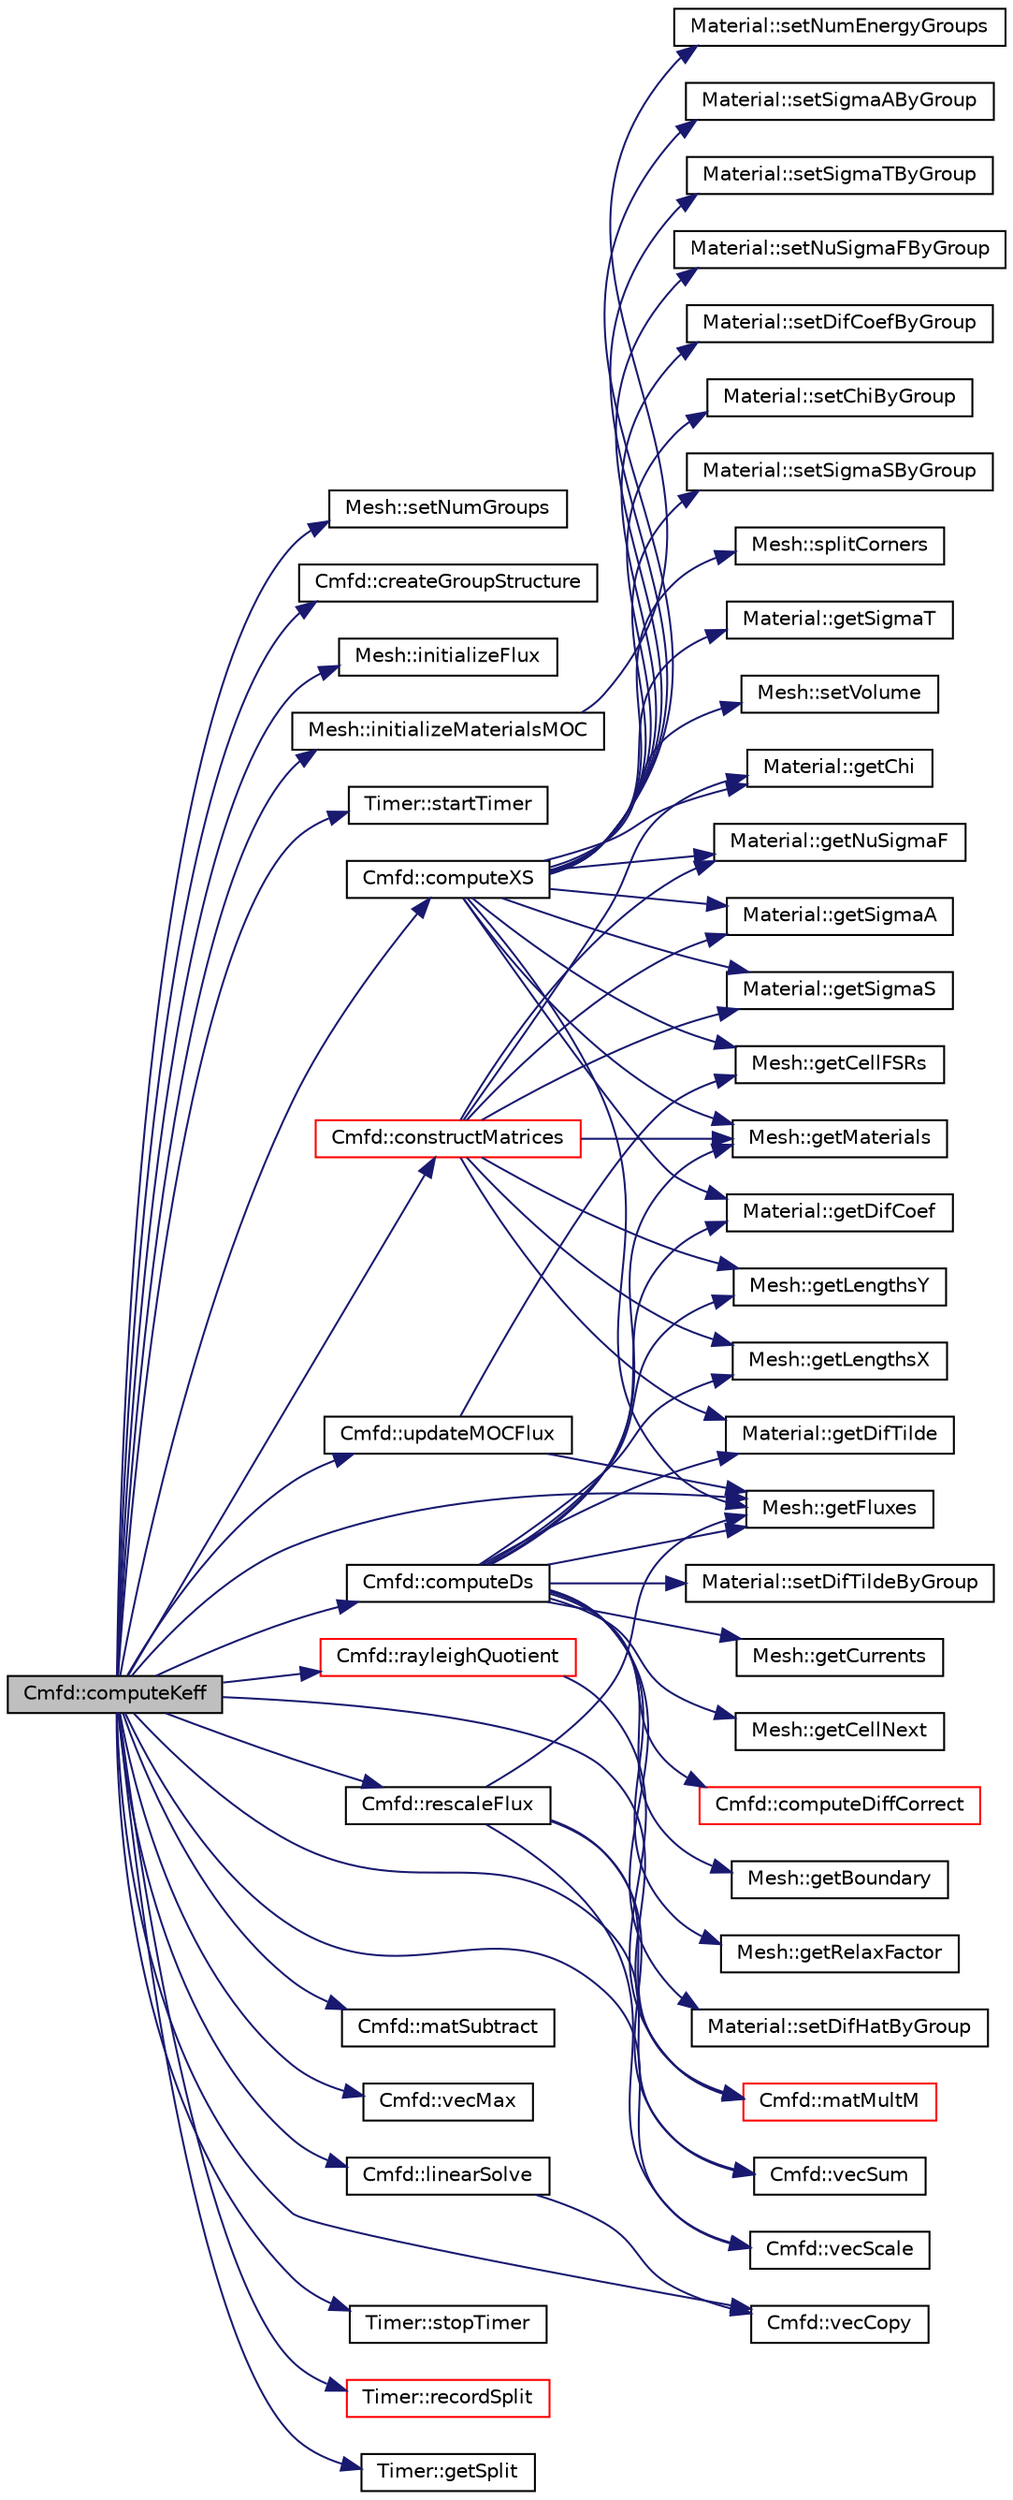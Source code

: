 digraph "Cmfd::computeKeff"
{
  edge [fontname="Helvetica",fontsize="10",labelfontname="Helvetica",labelfontsize="10"];
  node [fontname="Helvetica",fontsize="10",shape=record];
  rankdir="LR";
  Node1 [label="Cmfd::computeKeff",height=0.2,width=0.4,color="black", fillcolor="grey75", style="filled" fontcolor="black"];
  Node1 -> Node2 [color="midnightblue",fontsize="10",style="solid",fontname="Helvetica"];
  Node2 [label="Mesh::setNumGroups",height=0.2,width=0.4,color="black", fillcolor="white", style="filled",URL="$classMesh.html#a56f6fdfa5570bbd07b8691babc5ceb01",tooltip="Set the number of energy groups."];
  Node1 -> Node3 [color="midnightblue",fontsize="10",style="solid",fontname="Helvetica"];
  Node3 [label="Cmfd::createGroupStructure",height=0.2,width=0.4,color="black", fillcolor="white", style="filled",URL="$classCmfd.html#aa97d965c5a865b558cd98383ac6778eb",tooltip="Create the CMFD coarse energy group structure."];
  Node1 -> Node4 [color="midnightblue",fontsize="10",style="solid",fontname="Helvetica"];
  Node4 [label="Mesh::initializeFlux",height=0.2,width=0.4,color="black", fillcolor="white", style="filled",URL="$classMesh.html#a787f9e2f03a4d8577f0dd6ec08b539e4",tooltip="Initializes the Mesh cell PRIMAL, PRIMAL_UPDATE and ADJOINT fluxes."];
  Node1 -> Node5 [color="midnightblue",fontsize="10",style="solid",fontname="Helvetica"];
  Node5 [label="Mesh::initializeMaterialsMOC",height=0.2,width=0.4,color="black", fillcolor="white", style="filled",URL="$classMesh.html#ab37b386a4b08be476c2930338604ad7b",tooltip="Initialize the Mesh cell Materials."];
  Node5 -> Node6 [color="midnightblue",fontsize="10",style="solid",fontname="Helvetica"];
  Node6 [label="Material::setNumEnergyGroups",height=0.2,width=0.4,color="black", fillcolor="white", style="filled",URL="$classMaterial.html#a5650368fddfd9793205bf6b05f25ee60",tooltip="Set the number of energy groups for this Material."];
  Node1 -> Node7 [color="midnightblue",fontsize="10",style="solid",fontname="Helvetica"];
  Node7 [label="Timer::startTimer",height=0.2,width=0.4,color="black", fillcolor="white", style="filled",URL="$classTimer.html#aa8c887576ec3b0d68c10ebf4097c367c",tooltip="Starts the Timer."];
  Node1 -> Node8 [color="midnightblue",fontsize="10",style="solid",fontname="Helvetica"];
  Node8 [label="Mesh::getFluxes",height=0.2,width=0.4,color="black", fillcolor="white", style="filled",URL="$classMesh.html#ab77b347a84664b1c246e78f8b3bdf2c8",tooltip="Get a Mesh cell scalar flux array."];
  Node1 -> Node9 [color="midnightblue",fontsize="10",style="solid",fontname="Helvetica"];
  Node9 [label="Cmfd::computeXS",height=0.2,width=0.4,color="black", fillcolor="white", style="filled",URL="$classCmfd.html#a5b38eb0bd9a89a63071283a0c93a801c",tooltip="Create cross-sections and fluxes for each Cmfd cell by energy condensing and volume averaging cross s..."];
  Node9 -> Node10 [color="midnightblue",fontsize="10",style="solid",fontname="Helvetica"];
  Node10 [label="Mesh::splitCorners",height=0.2,width=0.4,color="black", fillcolor="white", style="filled",URL="$classMesh.html#ab9200f0675fbaf4337cab71a26673612",tooltip="Split the currents of the Mesh cell corners to the nearby surfaces."];
  Node9 -> Node11 [color="midnightblue",fontsize="10",style="solid",fontname="Helvetica"];
  Node11 [label="Mesh::getMaterials",height=0.2,width=0.4,color="black", fillcolor="white", style="filled",URL="$classMesh.html#a3722a89b752680ce9c106d21c9423a4f",tooltip="Get pointer to the FSR Materials array."];
  Node9 -> Node8 [color="midnightblue",fontsize="10",style="solid",fontname="Helvetica"];
  Node9 -> Node12 [color="midnightblue",fontsize="10",style="solid",fontname="Helvetica"];
  Node12 [label="Mesh::getCellFSRs",height=0.2,width=0.4,color="black", fillcolor="white", style="filled",URL="$classMesh.html#a4738244dc29a498d007bc486777f2dbd",tooltip="Get pointer to a std::vector of Mesh cell FSRs."];
  Node9 -> Node13 [color="midnightblue",fontsize="10",style="solid",fontname="Helvetica"];
  Node13 [label="Material::getSigmaS",height=0.2,width=0.4,color="black", fillcolor="white", style="filled",URL="$classMaterial.html#a88eb6a2d580f5d82896892d180cd7469",tooltip="Return the array of the Material&#39;s scattering cross-section matrix."];
  Node9 -> Node14 [color="midnightblue",fontsize="10",style="solid",fontname="Helvetica"];
  Node14 [label="Material::getChi",height=0.2,width=0.4,color="black", fillcolor="white", style="filled",URL="$classMaterial.html#a5d5966fb7c5718246d8d03a14c1c4564",tooltip="Return the array of the Material&#39;s chi ."];
  Node9 -> Node15 [color="midnightblue",fontsize="10",style="solid",fontname="Helvetica"];
  Node15 [label="Material::getNuSigmaF",height=0.2,width=0.4,color="black", fillcolor="white", style="filled",URL="$classMaterial.html#ab9ebe0e1526d215f8329d3eb326c5280",tooltip="Return the array of the Material&#39;s fission cross-sections multiplied by nu ."];
  Node9 -> Node16 [color="midnightblue",fontsize="10",style="solid",fontname="Helvetica"];
  Node16 [label="Material::getSigmaA",height=0.2,width=0.4,color="black", fillcolor="white", style="filled",URL="$classMaterial.html#aa9cf818091ddecc3dc23f394f8baa6e3",tooltip="Return the array of the Material&#39;s absorption cross-sections."];
  Node9 -> Node17 [color="midnightblue",fontsize="10",style="solid",fontname="Helvetica"];
  Node17 [label="Material::getSigmaT",height=0.2,width=0.4,color="black", fillcolor="white", style="filled",URL="$classMaterial.html#a0bb70f99202814861516d5d7db94321e",tooltip="Return the array of the Material&#39;s total cross-sections."];
  Node9 -> Node18 [color="midnightblue",fontsize="10",style="solid",fontname="Helvetica"];
  Node18 [label="Material::getDifCoef",height=0.2,width=0.4,color="black", fillcolor="white", style="filled",URL="$classMaterial.html#a7cfbc94cdbffcf086260c4ccdc536117",tooltip="Return the array of the Material&#39;s diffusion coefficients."];
  Node9 -> Node19 [color="midnightblue",fontsize="10",style="solid",fontname="Helvetica"];
  Node19 [label="Mesh::setVolume",height=0.2,width=0.4,color="black", fillcolor="white", style="filled",URL="$classMesh.html#afbdac88ef84f96568b8670a26ab9888d",tooltip="Set the volume of a Mesh cell."];
  Node9 -> Node20 [color="midnightblue",fontsize="10",style="solid",fontname="Helvetica"];
  Node20 [label="Material::setSigmaAByGroup",height=0.2,width=0.4,color="black", fillcolor="white", style="filled",URL="$classMaterial.html#a4bedbd3883a56bf47b903417b34676fc",tooltip="Set the Material&#39;s absorption cross-section for some energy group."];
  Node9 -> Node21 [color="midnightblue",fontsize="10",style="solid",fontname="Helvetica"];
  Node21 [label="Material::setSigmaTByGroup",height=0.2,width=0.4,color="black", fillcolor="white", style="filled",URL="$classMaterial.html#a61fd26dde452e699b2b2531b993d2cab",tooltip="Set the Material&#39;s total cross-section for some energy group."];
  Node9 -> Node22 [color="midnightblue",fontsize="10",style="solid",fontname="Helvetica"];
  Node22 [label="Material::setNuSigmaFByGroup",height=0.2,width=0.4,color="black", fillcolor="white", style="filled",URL="$classMaterial.html#a4929d58a0e80b155cd1d115edbc15819",tooltip="Set the Material&#39;s fission cross-section multiplied by  for some energy group."];
  Node9 -> Node23 [color="midnightblue",fontsize="10",style="solid",fontname="Helvetica"];
  Node23 [label="Material::setDifCoefByGroup",height=0.2,width=0.4,color="black", fillcolor="white", style="filled",URL="$classMaterial.html#a5bb0558e66fd17ec7276aa1329168afc",tooltip="Set the Material&#39;s diffusion coefficient for some energy group."];
  Node9 -> Node24 [color="midnightblue",fontsize="10",style="solid",fontname="Helvetica"];
  Node24 [label="Material::setChiByGroup",height=0.2,width=0.4,color="black", fillcolor="white", style="filled",URL="$classMaterial.html#a05006775ab7559d41479842043fd2e33",tooltip="Set the Material&#39;s chi value for some energy group."];
  Node9 -> Node25 [color="midnightblue",fontsize="10",style="solid",fontname="Helvetica"];
  Node25 [label="Material::setSigmaSByGroup",height=0.2,width=0.4,color="black", fillcolor="white", style="filled",URL="$classMaterial.html#afa089d512b06b16196cd327502862689",tooltip="Set the Material&#39;s scattering cross-section for some energy group."];
  Node1 -> Node26 [color="midnightblue",fontsize="10",style="solid",fontname="Helvetica"];
  Node26 [label="Cmfd::computeDs",height=0.2,width=0.4,color="black", fillcolor="white", style="filled",URL="$classCmfd.html#a49638bfe6101933e7b76c156dd43d532",tooltip="Compute the diffusion coefficients:  - straight diffusion coefficient  - surface diffusion coefficien..."];
  Node26 -> Node11 [color="midnightblue",fontsize="10",style="solid",fontname="Helvetica"];
  Node26 -> Node8 [color="midnightblue",fontsize="10",style="solid",fontname="Helvetica"];
  Node26 -> Node27 [color="midnightblue",fontsize="10",style="solid",fontname="Helvetica"];
  Node27 [label="Mesh::getLengthsY",height=0.2,width=0.4,color="black", fillcolor="white", style="filled",URL="$classMesh.html#a4104d5c081d8575f25b5c3e4fef5e78e",tooltip="Get array of Mesh cell lengths in y direction."];
  Node26 -> Node28 [color="midnightblue",fontsize="10",style="solid",fontname="Helvetica"];
  Node28 [label="Mesh::getLengthsX",height=0.2,width=0.4,color="black", fillcolor="white", style="filled",URL="$classMesh.html#ad67a2137a193fe5333dcd14aaacdbe54",tooltip="Get array of Mesh cell lengths in x direction."];
  Node26 -> Node29 [color="midnightblue",fontsize="10",style="solid",fontname="Helvetica"];
  Node29 [label="Mesh::getCurrents",height=0.2,width=0.4,color="black", fillcolor="white", style="filled",URL="$classMesh.html#ac25891212bc63ec14e6f03b5790b9b46",tooltip="Get array of Mesh cell surface currents."];
  Node26 -> Node18 [color="midnightblue",fontsize="10",style="solid",fontname="Helvetica"];
  Node26 -> Node30 [color="midnightblue",fontsize="10",style="solid",fontname="Helvetica"];
  Node30 [label="Mesh::getCellNext",height=0.2,width=0.4,color="black", fillcolor="white", style="filled",URL="$classMesh.html#a481d0f01cc91f00e1379d5f4806195a6",tooltip="Get the ID of the Mesh cell next to given Mesh cell."];
  Node26 -> Node31 [color="midnightblue",fontsize="10",style="solid",fontname="Helvetica"];
  Node31 [label="Cmfd::computeDiffCorrect",height=0.2,width=0.4,color="red", fillcolor="white", style="filled",URL="$classCmfd.html#add0bcdf4d8737d61b377b4dcd7a70d9d",tooltip="Compute diffusion correction factors to correct diffusion coefficients in optically thick mesh cells..."];
  Node26 -> Node32 [color="midnightblue",fontsize="10",style="solid",fontname="Helvetica"];
  Node32 [label="Mesh::getBoundary",height=0.2,width=0.4,color="black", fillcolor="white", style="filled",URL="$classMesh.html#adfed01d527d2ca43e3963d0a53d820b5",tooltip="Get the boundaryType for one side of the Mesh."];
  Node26 -> Node33 [color="midnightblue",fontsize="10",style="solid",fontname="Helvetica"];
  Node33 [label="Material::getDifTilde",height=0.2,width=0.4,color="black", fillcolor="white", style="filled",URL="$classMaterial.html#a0dcce69bacce8aa138846be7da0dcbee",tooltip="Return the array of the Material&#39;s CMFD correction to the surface diffusion coefficients."];
  Node26 -> Node34 [color="midnightblue",fontsize="10",style="solid",fontname="Helvetica"];
  Node34 [label="Mesh::getRelaxFactor",height=0.2,width=0.4,color="black", fillcolor="white", style="filled",URL="$classMesh.html#af8ed35c6b23883b81cf464975fd8d715",tooltip="Get the relaxation factor."];
  Node26 -> Node35 [color="midnightblue",fontsize="10",style="solid",fontname="Helvetica"];
  Node35 [label="Material::setDifHatByGroup",height=0.2,width=0.4,color="black", fillcolor="white", style="filled",URL="$classMaterial.html#ab74f17b1f67bcdbfa5404dd6be179a8f",tooltip="Set the Material&#39;s diffusion coefficient for some energy group along some CMFD mesh cell..."];
  Node26 -> Node36 [color="midnightblue",fontsize="10",style="solid",fontname="Helvetica"];
  Node36 [label="Material::setDifTildeByGroup",height=0.2,width=0.4,color="black", fillcolor="white", style="filled",URL="$classMaterial.html#a645e4ac06e76e0862d86912247cb71b3",tooltip="Set the Material&#39;s CMFD corrected diffusion coefficient for some energy group."];
  Node1 -> Node37 [color="midnightblue",fontsize="10",style="solid",fontname="Helvetica"];
  Node37 [label="Cmfd::constructMatrices",height=0.2,width=0.4,color="red", fillcolor="white", style="filled",URL="$classCmfd.html#a58613922850f0add48c8056c27dd0e83",tooltip="Fill in the values in the A matrix, M matrix, and old scalar flux vector."];
  Node37 -> Node27 [color="midnightblue",fontsize="10",style="solid",fontname="Helvetica"];
  Node37 -> Node28 [color="midnightblue",fontsize="10",style="solid",fontname="Helvetica"];
  Node37 -> Node11 [color="midnightblue",fontsize="10",style="solid",fontname="Helvetica"];
  Node37 -> Node16 [color="midnightblue",fontsize="10",style="solid",fontname="Helvetica"];
  Node37 -> Node13 [color="midnightblue",fontsize="10",style="solid",fontname="Helvetica"];
  Node37 -> Node33 [color="midnightblue",fontsize="10",style="solid",fontname="Helvetica"];
  Node37 -> Node14 [color="midnightblue",fontsize="10",style="solid",fontname="Helvetica"];
  Node37 -> Node15 [color="midnightblue",fontsize="10",style="solid",fontname="Helvetica"];
  Node1 -> Node38 [color="midnightblue",fontsize="10",style="solid",fontname="Helvetica"];
  Node38 [label="Cmfd::matMultM",height=0.2,width=0.4,color="red", fillcolor="white", style="filled",URL="$classCmfd.html#a31386e6716af0246c79f594c4fa14098",tooltip="Multiply matrix by vector (i.e., y = M *x)."];
  Node1 -> Node39 [color="midnightblue",fontsize="10",style="solid",fontname="Helvetica"];
  Node39 [label="Cmfd::vecSum",height=0.2,width=0.4,color="black", fillcolor="white", style="filled",URL="$classCmfd.html#ae6e87a58709fe78ad95b3bc9e55416a8",tooltip="Sum all elements in a vector."];
  Node1 -> Node40 [color="midnightblue",fontsize="10",style="solid",fontname="Helvetica"];
  Node40 [label="Cmfd::vecScale",height=0.2,width=0.4,color="black", fillcolor="white", style="filled",URL="$classCmfd.html#a170275051ff9c43a6011e84f1348c97e",tooltip="Scale vectgor by some scalar value."];
  Node1 -> Node41 [color="midnightblue",fontsize="10",style="solid",fontname="Helvetica"];
  Node41 [label="Cmfd::vecCopy",height=0.2,width=0.4,color="black", fillcolor="white", style="filled",URL="$classCmfd.html#af83f3b89305fbc4bc8e0d5aab9822d90",tooltip="Copy a vector to another vector."];
  Node1 -> Node42 [color="midnightblue",fontsize="10",style="solid",fontname="Helvetica"];
  Node42 [label="Cmfd::linearSolve",height=0.2,width=0.4,color="black", fillcolor="white", style="filled",URL="$classCmfd.html#acb66d1a509993e1dcbec5a6cfa6ee8e8",tooltip="Solve the linear system Ax=b using Gauss Seidel with SOR."];
  Node42 -> Node41 [color="midnightblue",fontsize="10",style="solid",fontname="Helvetica"];
  Node1 -> Node43 [color="midnightblue",fontsize="10",style="solid",fontname="Helvetica"];
  Node43 [label="Cmfd::rayleighQuotient",height=0.2,width=0.4,color="red", fillcolor="white", style="filled",URL="$classCmfd.html#a2885348654cf05fea72c8c361a0c5f85",tooltip="Computes the Rayleigh quotient."];
  Node43 -> Node38 [color="midnightblue",fontsize="10",style="solid",fontname="Helvetica"];
  Node1 -> Node44 [color="midnightblue",fontsize="10",style="solid",fontname="Helvetica"];
  Node44 [label="Cmfd::matSubtract",height=0.2,width=0.4,color="black", fillcolor="white", style="filled",URL="$classCmfd.html#af99526efd65f8b4e4540fef70a669f53"];
  Node1 -> Node45 [color="midnightblue",fontsize="10",style="solid",fontname="Helvetica"];
  Node45 [label="Cmfd::vecMax",height=0.2,width=0.4,color="black", fillcolor="white", style="filled",URL="$classCmfd.html#af2880d2006780f1a4c8844380c39e63c",tooltip="Finds and returns the maximum element in a vector."];
  Node1 -> Node46 [color="midnightblue",fontsize="10",style="solid",fontname="Helvetica"];
  Node46 [label="Cmfd::rescaleFlux",height=0.2,width=0.4,color="black", fillcolor="white", style="filled",URL="$classCmfd.html#ae2c98ca17f124ff28422060c52c22894",tooltip="Rescale the initial and converged flux arrays."];
  Node46 -> Node8 [color="midnightblue",fontsize="10",style="solid",fontname="Helvetica"];
  Node46 -> Node38 [color="midnightblue",fontsize="10",style="solid",fontname="Helvetica"];
  Node46 -> Node39 [color="midnightblue",fontsize="10",style="solid",fontname="Helvetica"];
  Node46 -> Node40 [color="midnightblue",fontsize="10",style="solid",fontname="Helvetica"];
  Node1 -> Node47 [color="midnightblue",fontsize="10",style="solid",fontname="Helvetica"];
  Node47 [label="Cmfd::updateMOCFlux",height=0.2,width=0.4,color="black", fillcolor="white", style="filled",URL="$classCmfd.html#a92498d14632389804569ef690a126942",tooltip="Update the MOC flux in each FSR."];
  Node47 -> Node8 [color="midnightblue",fontsize="10",style="solid",fontname="Helvetica"];
  Node47 -> Node12 [color="midnightblue",fontsize="10",style="solid",fontname="Helvetica"];
  Node1 -> Node48 [color="midnightblue",fontsize="10",style="solid",fontname="Helvetica"];
  Node48 [label="Timer::stopTimer",height=0.2,width=0.4,color="black", fillcolor="white", style="filled",URL="$classTimer.html#a27f97da1b1d19ad74a847703ca25c455",tooltip="Stops the Timer."];
  Node1 -> Node49 [color="midnightblue",fontsize="10",style="solid",fontname="Helvetica"];
  Node49 [label="Timer::recordSplit",height=0.2,width=0.4,color="red", fillcolor="white", style="filled",URL="$classTimer.html#a613c775ca0b0b08f7cf1a6c165a6b6f7",tooltip="Records a message corresponding to a time for the current split."];
  Node1 -> Node50 [color="midnightblue",fontsize="10",style="solid",fontname="Helvetica"];
  Node50 [label="Timer::getSplit",height=0.2,width=0.4,color="black", fillcolor="white", style="filled",URL="$classTimer.html#aa56c74daecc44c72c434db6c98e69178",tooltip="Returns the time associated with a particular split."];
}
